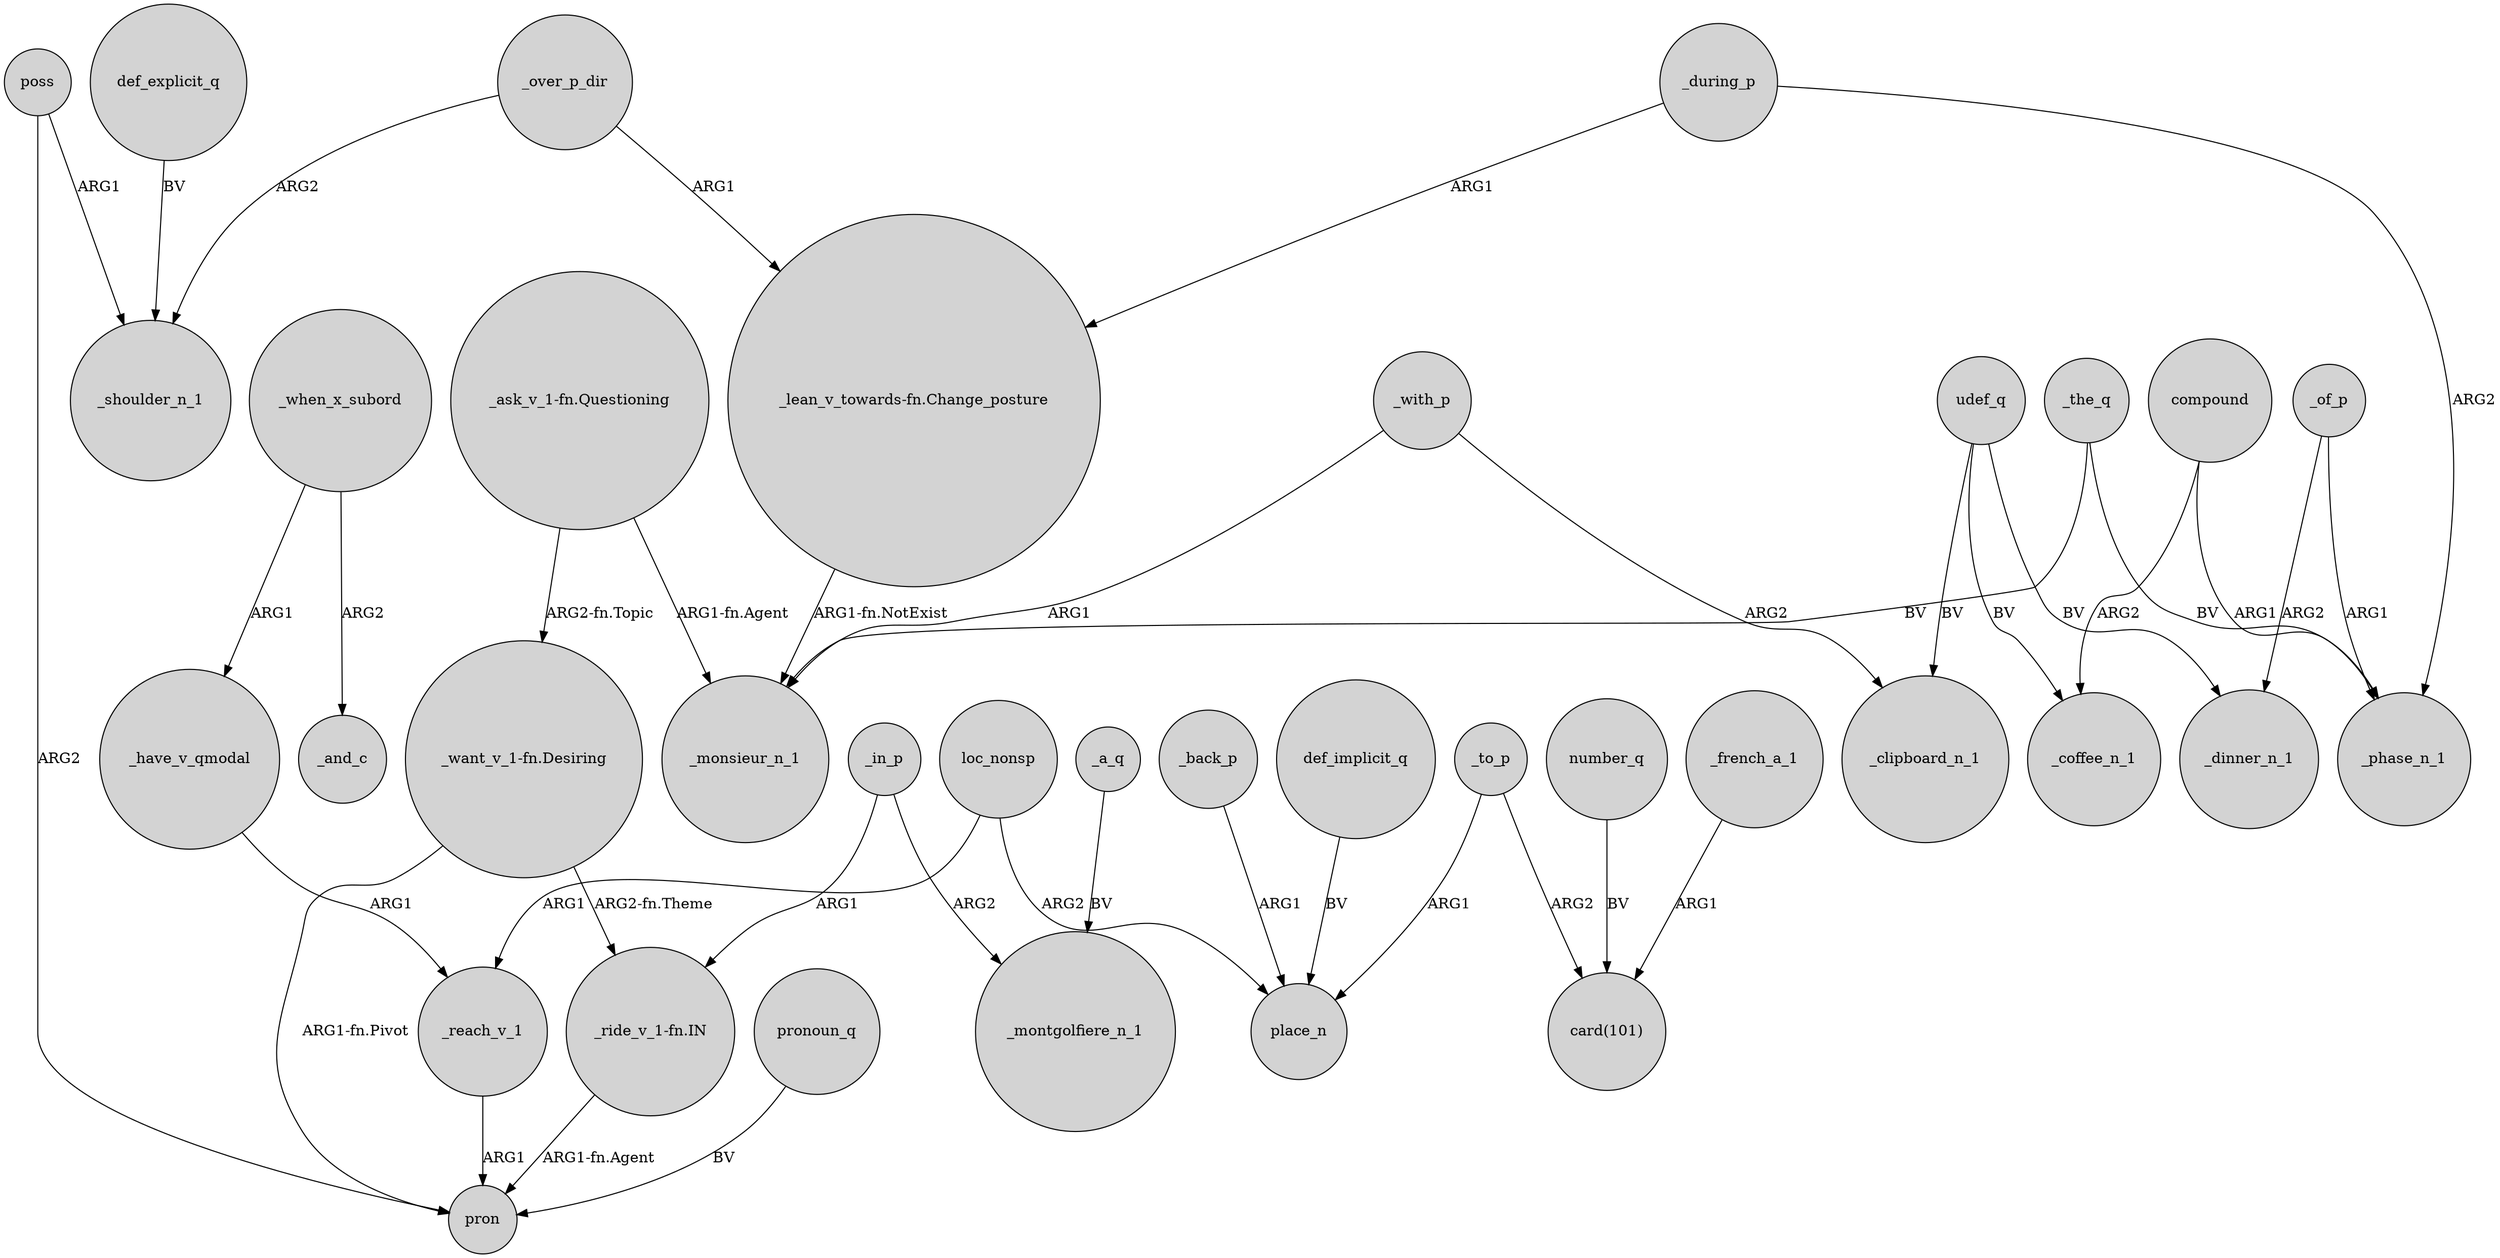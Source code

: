 digraph {
	node [shape=circle style=filled]
	poss -> _shoulder_n_1 [label=ARG1]
	udef_q -> _dinner_n_1 [label=BV]
	"_ask_v_1-fn.Questioning" -> "_want_v_1-fn.Desiring" [label="ARG2-fn.Topic"]
	_with_p -> _clipboard_n_1 [label=ARG2]
	_of_p -> _phase_n_1 [label=ARG1]
	_to_p -> "card(101)" [label=ARG2]
	poss -> pron [label=ARG2]
	compound -> _coffee_n_1 [label=ARG2]
	_the_q -> _monsieur_n_1 [label=BV]
	_reach_v_1 -> pron [label=ARG1]
	_during_p -> _phase_n_1 [label=ARG2]
	"_want_v_1-fn.Desiring" -> pron [label="ARG1-fn.Pivot"]
	_in_p -> "_ride_v_1-fn.IN" [label=ARG1]
	def_implicit_q -> place_n [label=BV]
	_over_p_dir -> "_lean_v_towards-fn.Change_posture" [label=ARG1]
	def_explicit_q -> _shoulder_n_1 [label=BV]
	number_q -> "card(101)" [label=BV]
	_in_p -> _montgolfiere_n_1 [label=ARG2]
	_french_a_1 -> "card(101)" [label=ARG1]
	_the_q -> _phase_n_1 [label=BV]
	pronoun_q -> pron [label=BV]
	_when_x_subord -> _have_v_qmodal [label=ARG1]
	_when_x_subord -> _and_c [label=ARG2]
	"_lean_v_towards-fn.Change_posture" -> _monsieur_n_1 [label="ARG1-fn.NotExist"]
	_over_p_dir -> _shoulder_n_1 [label=ARG2]
	_of_p -> _dinner_n_1 [label=ARG2]
	_to_p -> place_n [label=ARG1]
	_a_q -> _montgolfiere_n_1 [label=BV]
	_with_p -> _monsieur_n_1 [label=ARG1]
	"_ride_v_1-fn.IN" -> pron [label="ARG1-fn.Agent"]
	udef_q -> _clipboard_n_1 [label=BV]
	"_want_v_1-fn.Desiring" -> "_ride_v_1-fn.IN" [label="ARG2-fn.Theme"]
	loc_nonsp -> place_n [label=ARG2]
	_back_p -> place_n [label=ARG1]
	_have_v_qmodal -> _reach_v_1 [label=ARG1]
	udef_q -> _coffee_n_1 [label=BV]
	_during_p -> "_lean_v_towards-fn.Change_posture" [label=ARG1]
	loc_nonsp -> _reach_v_1 [label=ARG1]
	"_ask_v_1-fn.Questioning" -> _monsieur_n_1 [label="ARG1-fn.Agent"]
	compound -> _phase_n_1 [label=ARG1]
}
